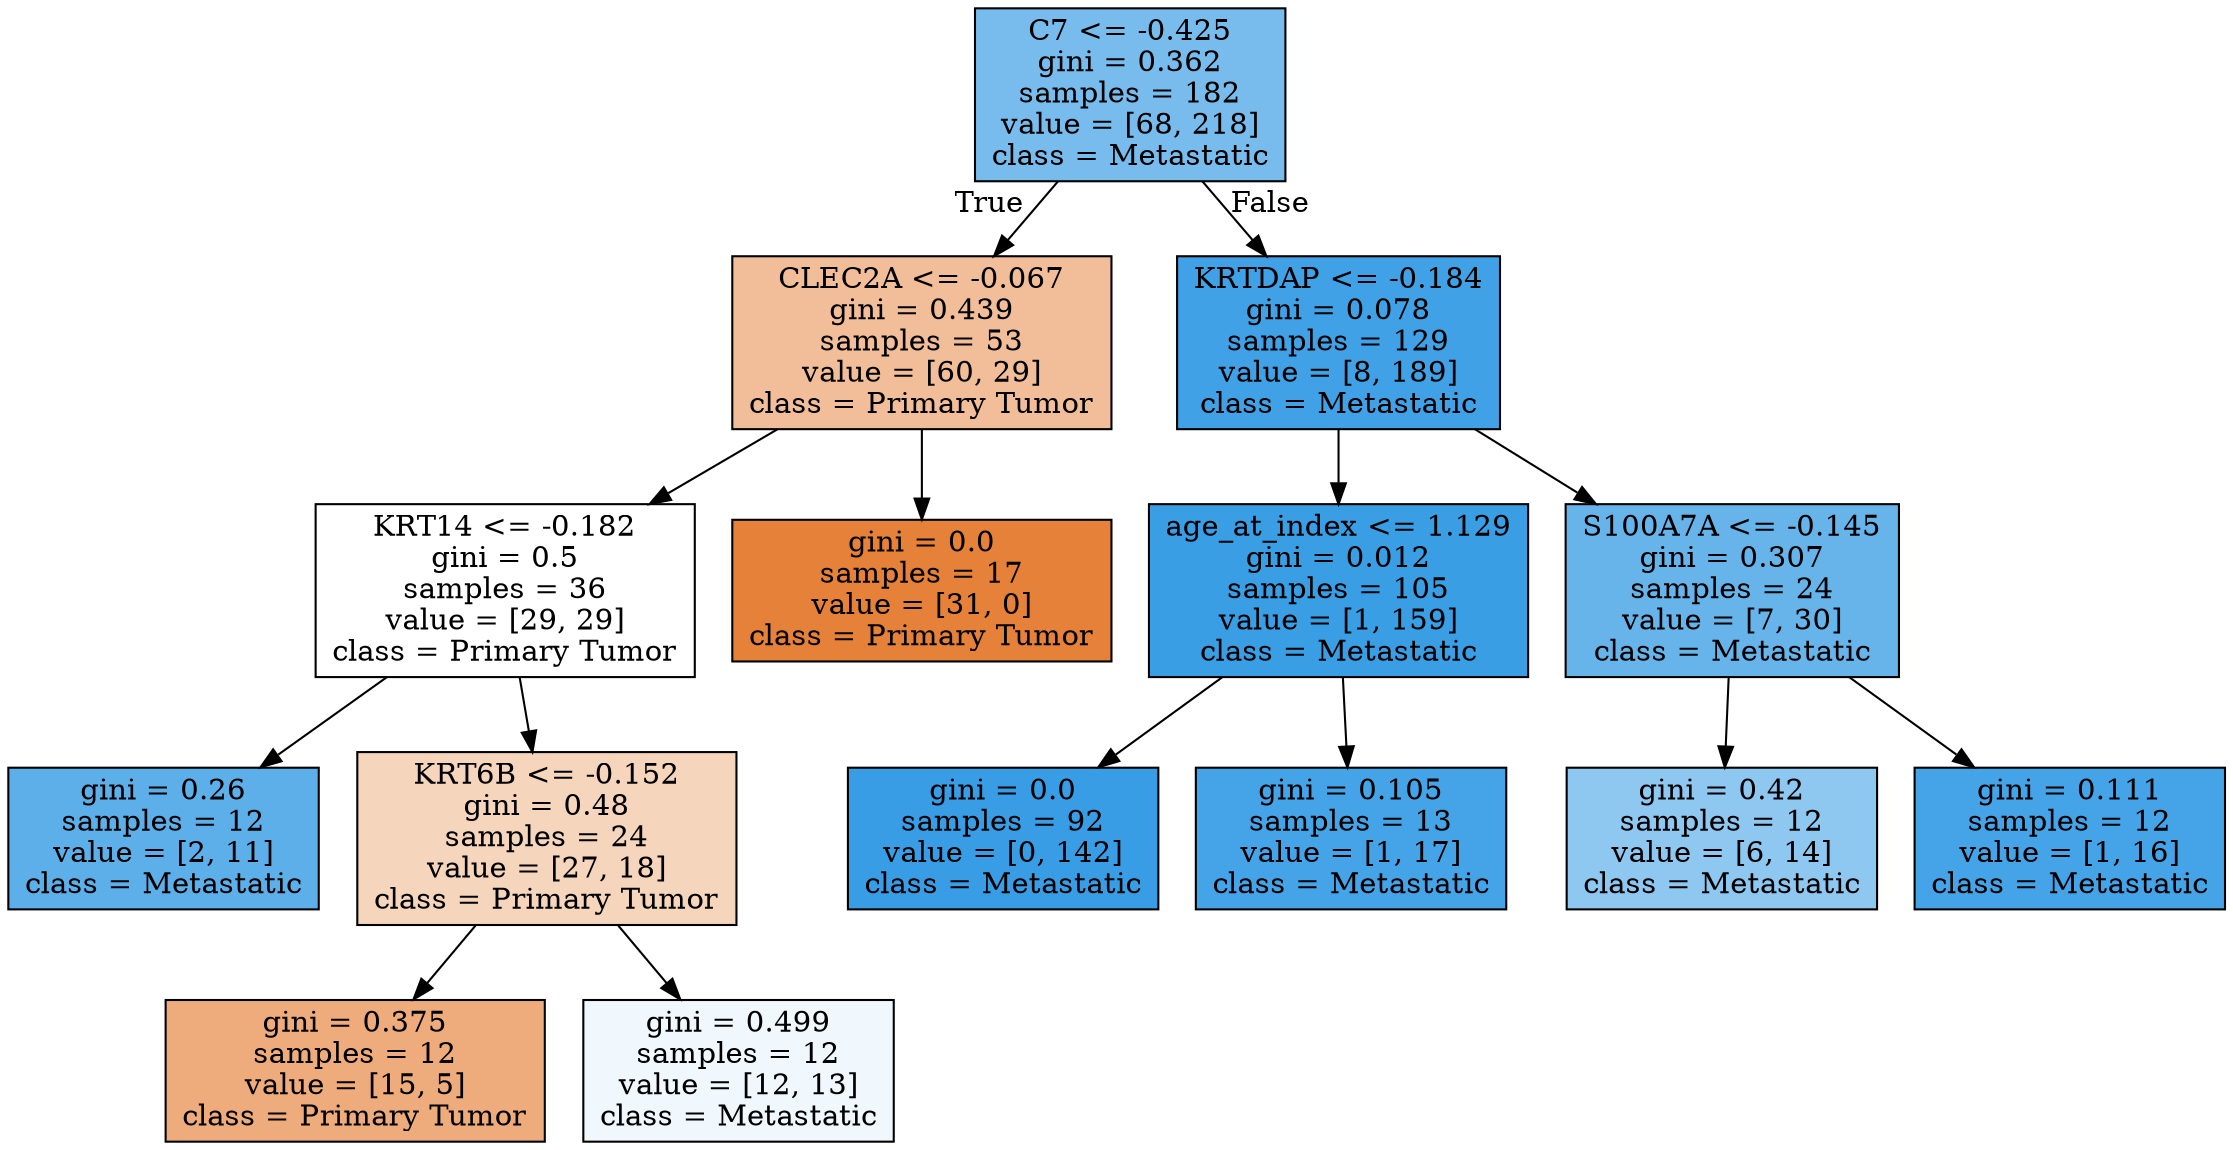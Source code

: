 digraph Tree {
node [shape=box, style="filled", color="black"] ;
0 [label="C7 <= -0.425\ngini = 0.362\nsamples = 182\nvalue = [68, 218]\nclass = Metastatic", fillcolor="#77bced"] ;
1 [label="CLEC2A <= -0.067\ngini = 0.439\nsamples = 53\nvalue = [60, 29]\nclass = Primary Tumor", fillcolor="#f2be99"] ;
0 -> 1 [labeldistance=2.5, labelangle=45, headlabel="True"] ;
2 [label="KRT14 <= -0.182\ngini = 0.5\nsamples = 36\nvalue = [29, 29]\nclass = Primary Tumor", fillcolor="#ffffff"] ;
1 -> 2 ;
3 [label="gini = 0.26\nsamples = 12\nvalue = [2, 11]\nclass = Metastatic", fillcolor="#5dafea"] ;
2 -> 3 ;
4 [label="KRT6B <= -0.152\ngini = 0.48\nsamples = 24\nvalue = [27, 18]\nclass = Primary Tumor", fillcolor="#f6d5bd"] ;
2 -> 4 ;
5 [label="gini = 0.375\nsamples = 12\nvalue = [15, 5]\nclass = Primary Tumor", fillcolor="#eeab7b"] ;
4 -> 5 ;
6 [label="gini = 0.499\nsamples = 12\nvalue = [12, 13]\nclass = Metastatic", fillcolor="#f0f7fd"] ;
4 -> 6 ;
7 [label="gini = 0.0\nsamples = 17\nvalue = [31, 0]\nclass = Primary Tumor", fillcolor="#e58139"] ;
1 -> 7 ;
8 [label="KRTDAP <= -0.184\ngini = 0.078\nsamples = 129\nvalue = [8, 189]\nclass = Metastatic", fillcolor="#41a1e6"] ;
0 -> 8 [labeldistance=2.5, labelangle=-45, headlabel="False"] ;
9 [label="age_at_index <= 1.129\ngini = 0.012\nsamples = 105\nvalue = [1, 159]\nclass = Metastatic", fillcolor="#3a9ee5"] ;
8 -> 9 ;
10 [label="gini = 0.0\nsamples = 92\nvalue = [0, 142]\nclass = Metastatic", fillcolor="#399de5"] ;
9 -> 10 ;
11 [label="gini = 0.105\nsamples = 13\nvalue = [1, 17]\nclass = Metastatic", fillcolor="#45a3e7"] ;
9 -> 11 ;
12 [label="S100A7A <= -0.145\ngini = 0.307\nsamples = 24\nvalue = [7, 30]\nclass = Metastatic", fillcolor="#67b4eb"] ;
8 -> 12 ;
13 [label="gini = 0.42\nsamples = 12\nvalue = [6, 14]\nclass = Metastatic", fillcolor="#8ec7f0"] ;
12 -> 13 ;
14 [label="gini = 0.111\nsamples = 12\nvalue = [1, 16]\nclass = Metastatic", fillcolor="#45a3e7"] ;
12 -> 14 ;
}
